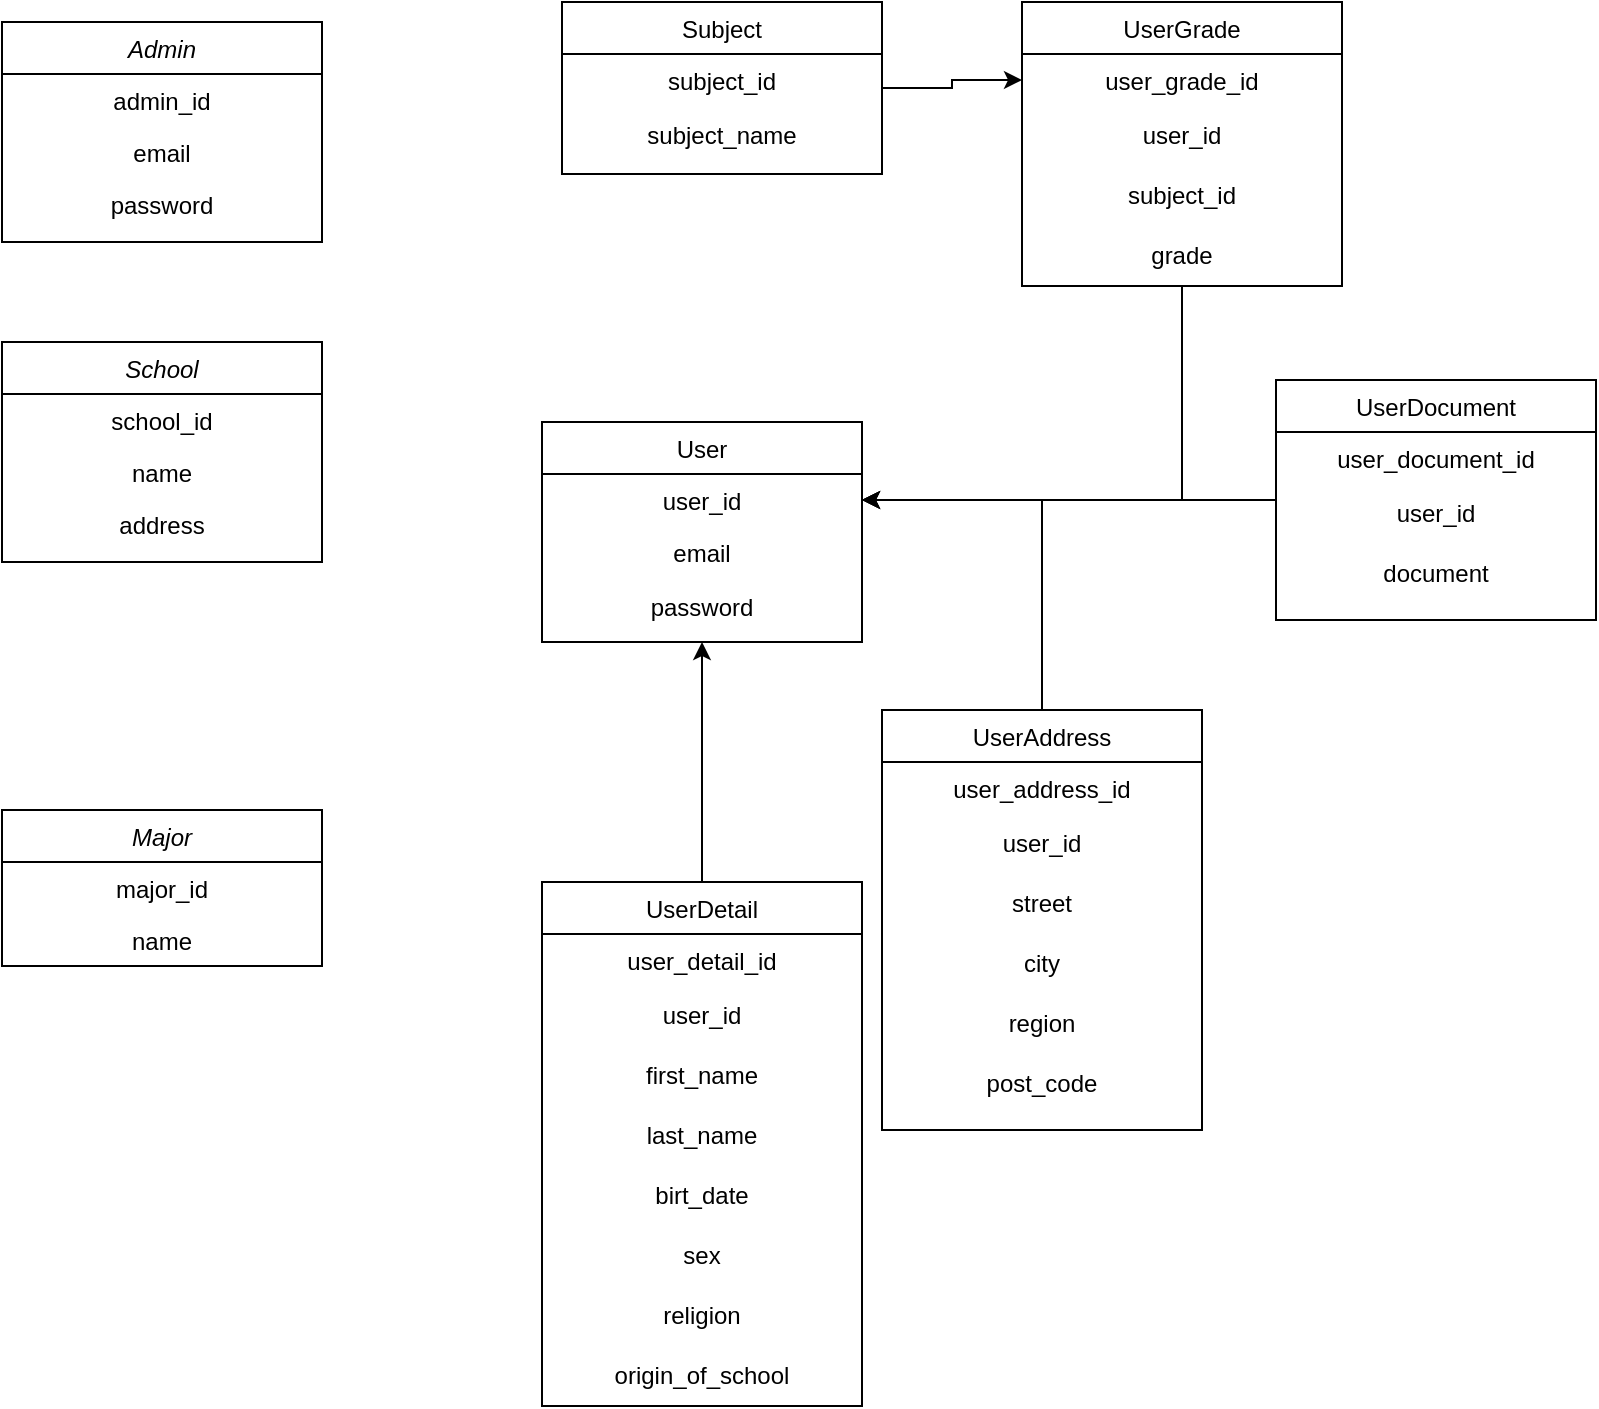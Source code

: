 <mxfile version="22.1.5" type="github">
  <diagram id="C5RBs43oDa-KdzZeNtuy" name="Page-1">
    <mxGraphModel dx="832" dy="491" grid="1" gridSize="10" guides="1" tooltips="1" connect="1" arrows="1" fold="1" page="1" pageScale="1" pageWidth="827" pageHeight="1169" math="0" shadow="0">
      <root>
        <mxCell id="WIyWlLk6GJQsqaUBKTNV-0" />
        <mxCell id="WIyWlLk6GJQsqaUBKTNV-1" parent="WIyWlLk6GJQsqaUBKTNV-0" />
        <mxCell id="zkfFHV4jXpPFQw0GAbJ--0" value="Admin" style="swimlane;fontStyle=2;align=center;verticalAlign=top;childLayout=stackLayout;horizontal=1;startSize=26;horizontalStack=0;resizeParent=1;resizeLast=0;collapsible=1;marginBottom=0;rounded=0;shadow=0;strokeWidth=1;" parent="WIyWlLk6GJQsqaUBKTNV-1" vertex="1">
          <mxGeometry x="30" y="110" width="160" height="110" as="geometry">
            <mxRectangle x="230" y="140" width="160" height="26" as="alternateBounds" />
          </mxGeometry>
        </mxCell>
        <mxCell id="zkfFHV4jXpPFQw0GAbJ--1" value="admin_id" style="text;align=center;verticalAlign=top;spacingLeft=4;spacingRight=4;overflow=hidden;rotatable=0;points=[[0,0.5],[1,0.5]];portConstraint=eastwest;" parent="zkfFHV4jXpPFQw0GAbJ--0" vertex="1">
          <mxGeometry y="26" width="160" height="26" as="geometry" />
        </mxCell>
        <mxCell id="zkfFHV4jXpPFQw0GAbJ--2" value="email" style="text;align=center;verticalAlign=top;spacingLeft=4;spacingRight=4;overflow=hidden;rotatable=0;points=[[0,0.5],[1,0.5]];portConstraint=eastwest;rounded=0;shadow=0;html=0;" parent="zkfFHV4jXpPFQw0GAbJ--0" vertex="1">
          <mxGeometry y="52" width="160" height="26" as="geometry" />
        </mxCell>
        <mxCell id="zkfFHV4jXpPFQw0GAbJ--3" value="password" style="text;align=center;verticalAlign=top;spacingLeft=4;spacingRight=4;overflow=hidden;rotatable=0;points=[[0,0.5],[1,0.5]];portConstraint=eastwest;rounded=0;shadow=0;html=0;" parent="zkfFHV4jXpPFQw0GAbJ--0" vertex="1">
          <mxGeometry y="78" width="160" height="26" as="geometry" />
        </mxCell>
        <mxCell id="zkfFHV4jXpPFQw0GAbJ--6" value="User" style="swimlane;fontStyle=0;align=center;verticalAlign=top;childLayout=stackLayout;horizontal=1;startSize=26;horizontalStack=0;resizeParent=1;resizeLast=0;collapsible=1;marginBottom=0;rounded=0;shadow=0;strokeWidth=1;" parent="WIyWlLk6GJQsqaUBKTNV-1" vertex="1">
          <mxGeometry x="300" y="310" width="160" height="110" as="geometry">
            <mxRectangle x="130" y="380" width="160" height="26" as="alternateBounds" />
          </mxGeometry>
        </mxCell>
        <mxCell id="zkfFHV4jXpPFQw0GAbJ--7" value="user_id" style="text;align=center;verticalAlign=top;spacingLeft=4;spacingRight=4;overflow=hidden;rotatable=0;points=[[0,0.5],[1,0.5]];portConstraint=eastwest;" parent="zkfFHV4jXpPFQw0GAbJ--6" vertex="1">
          <mxGeometry y="26" width="160" height="26" as="geometry" />
        </mxCell>
        <mxCell id="zkfFHV4jXpPFQw0GAbJ--8" value="email" style="text;align=center;verticalAlign=top;spacingLeft=4;spacingRight=4;overflow=hidden;rotatable=0;points=[[0,0.5],[1,0.5]];portConstraint=eastwest;rounded=0;shadow=0;html=0;" parent="zkfFHV4jXpPFQw0GAbJ--6" vertex="1">
          <mxGeometry y="52" width="160" height="26" as="geometry" />
        </mxCell>
        <mxCell id="1_YcByywU4vVhhrC88xA-0" value="password" style="text;strokeColor=none;align=center;fillColor=none;html=1;verticalAlign=middle;whiteSpace=wrap;rounded=0;labelPosition=center;verticalLabelPosition=middle;" vertex="1" parent="zkfFHV4jXpPFQw0GAbJ--6">
          <mxGeometry y="78" width="160" height="30" as="geometry" />
        </mxCell>
        <mxCell id="1_YcByywU4vVhhrC88xA-40" style="edgeStyle=orthogonalEdgeStyle;rounded=0;orthogonalLoop=1;jettySize=auto;html=1;entryX=0.5;entryY=1;entryDx=0;entryDy=0;" edge="1" parent="WIyWlLk6GJQsqaUBKTNV-1" source="zkfFHV4jXpPFQw0GAbJ--13" target="zkfFHV4jXpPFQw0GAbJ--6">
          <mxGeometry relative="1" as="geometry" />
        </mxCell>
        <object label="UserDetail" id="zkfFHV4jXpPFQw0GAbJ--13">
          <mxCell style="swimlane;fontStyle=0;align=center;verticalAlign=top;childLayout=stackLayout;horizontal=1;startSize=26;horizontalStack=0;resizeParent=1;resizeLast=0;collapsible=1;marginBottom=0;rounded=0;shadow=0;strokeWidth=1;" parent="WIyWlLk6GJQsqaUBKTNV-1" vertex="1">
            <mxGeometry x="300" y="540" width="160" height="262" as="geometry">
              <mxRectangle x="340" y="380" width="170" height="26" as="alternateBounds" />
            </mxGeometry>
          </mxCell>
        </object>
        <mxCell id="zkfFHV4jXpPFQw0GAbJ--14" value="user_detail_id" style="text;align=center;verticalAlign=top;spacingLeft=4;spacingRight=4;overflow=hidden;rotatable=0;points=[[0,0.5],[1,0.5]];portConstraint=eastwest;" parent="zkfFHV4jXpPFQw0GAbJ--13" vertex="1">
          <mxGeometry y="26" width="160" height="26" as="geometry" />
        </mxCell>
        <mxCell id="1_YcByywU4vVhhrC88xA-1" value="user_id" style="text;strokeColor=none;align=center;fillColor=none;html=1;verticalAlign=middle;whiteSpace=wrap;rounded=0;" vertex="1" parent="zkfFHV4jXpPFQw0GAbJ--13">
          <mxGeometry y="52" width="160" height="30" as="geometry" />
        </mxCell>
        <mxCell id="1_YcByywU4vVhhrC88xA-3" value="first_name" style="text;strokeColor=none;align=center;fillColor=none;html=1;verticalAlign=middle;whiteSpace=wrap;rounded=0;" vertex="1" parent="zkfFHV4jXpPFQw0GAbJ--13">
          <mxGeometry y="82" width="160" height="30" as="geometry" />
        </mxCell>
        <mxCell id="1_YcByywU4vVhhrC88xA-4" value="last_name" style="text;strokeColor=none;align=center;fillColor=none;html=1;verticalAlign=middle;whiteSpace=wrap;rounded=0;" vertex="1" parent="zkfFHV4jXpPFQw0GAbJ--13">
          <mxGeometry y="112" width="160" height="30" as="geometry" />
        </mxCell>
        <mxCell id="1_YcByywU4vVhhrC88xA-5" value="birt_date" style="text;strokeColor=none;align=center;fillColor=none;html=1;verticalAlign=middle;whiteSpace=wrap;rounded=0;" vertex="1" parent="zkfFHV4jXpPFQw0GAbJ--13">
          <mxGeometry y="142" width="160" height="30" as="geometry" />
        </mxCell>
        <mxCell id="1_YcByywU4vVhhrC88xA-6" value="sex" style="text;strokeColor=none;align=center;fillColor=none;html=1;verticalAlign=middle;whiteSpace=wrap;rounded=0;" vertex="1" parent="zkfFHV4jXpPFQw0GAbJ--13">
          <mxGeometry y="172" width="160" height="30" as="geometry" />
        </mxCell>
        <mxCell id="1_YcByywU4vVhhrC88xA-7" value="religion" style="text;strokeColor=none;align=center;fillColor=none;html=1;verticalAlign=middle;whiteSpace=wrap;rounded=0;" vertex="1" parent="zkfFHV4jXpPFQw0GAbJ--13">
          <mxGeometry y="202" width="160" height="30" as="geometry" />
        </mxCell>
        <mxCell id="1_YcByywU4vVhhrC88xA-8" value="origin_of_school" style="text;strokeColor=none;align=center;fillColor=none;html=1;verticalAlign=middle;whiteSpace=wrap;rounded=0;" vertex="1" parent="zkfFHV4jXpPFQw0GAbJ--13">
          <mxGeometry y="232" width="160" height="30" as="geometry" />
        </mxCell>
        <mxCell id="1_YcByywU4vVhhrC88xA-19" style="edgeStyle=orthogonalEdgeStyle;rounded=0;orthogonalLoop=1;jettySize=auto;html=1;entryX=1;entryY=0.5;entryDx=0;entryDy=0;" edge="1" parent="WIyWlLk6GJQsqaUBKTNV-1" source="1_YcByywU4vVhhrC88xA-9" target="zkfFHV4jXpPFQw0GAbJ--7">
          <mxGeometry relative="1" as="geometry" />
        </mxCell>
        <object label="UserAddress" id="1_YcByywU4vVhhrC88xA-9">
          <mxCell style="swimlane;fontStyle=0;align=center;verticalAlign=top;childLayout=stackLayout;horizontal=1;startSize=26;horizontalStack=0;resizeParent=1;resizeLast=0;collapsible=1;marginBottom=0;rounded=0;shadow=0;strokeWidth=1;" vertex="1" parent="WIyWlLk6GJQsqaUBKTNV-1">
            <mxGeometry x="470" y="454" width="160" height="210" as="geometry">
              <mxRectangle x="340" y="380" width="170" height="26" as="alternateBounds" />
            </mxGeometry>
          </mxCell>
        </object>
        <mxCell id="1_YcByywU4vVhhrC88xA-10" value="user_address_id" style="text;align=center;verticalAlign=top;spacingLeft=4;spacingRight=4;overflow=hidden;rotatable=0;points=[[0,0.5],[1,0.5]];portConstraint=eastwest;" vertex="1" parent="1_YcByywU4vVhhrC88xA-9">
          <mxGeometry y="26" width="160" height="26" as="geometry" />
        </mxCell>
        <mxCell id="1_YcByywU4vVhhrC88xA-11" value="user_id" style="text;strokeColor=none;align=center;fillColor=none;html=1;verticalAlign=middle;whiteSpace=wrap;rounded=0;" vertex="1" parent="1_YcByywU4vVhhrC88xA-9">
          <mxGeometry y="52" width="160" height="30" as="geometry" />
        </mxCell>
        <mxCell id="1_YcByywU4vVhhrC88xA-12" value="street" style="text;strokeColor=none;align=center;fillColor=none;html=1;verticalAlign=middle;whiteSpace=wrap;rounded=0;" vertex="1" parent="1_YcByywU4vVhhrC88xA-9">
          <mxGeometry y="82" width="160" height="30" as="geometry" />
        </mxCell>
        <mxCell id="1_YcByywU4vVhhrC88xA-13" value="city" style="text;strokeColor=none;align=center;fillColor=none;html=1;verticalAlign=middle;whiteSpace=wrap;rounded=0;" vertex="1" parent="1_YcByywU4vVhhrC88xA-9">
          <mxGeometry y="112" width="160" height="30" as="geometry" />
        </mxCell>
        <mxCell id="1_YcByywU4vVhhrC88xA-14" value="region" style="text;strokeColor=none;align=center;fillColor=none;html=1;verticalAlign=middle;whiteSpace=wrap;rounded=0;" vertex="1" parent="1_YcByywU4vVhhrC88xA-9">
          <mxGeometry y="142" width="160" height="30" as="geometry" />
        </mxCell>
        <mxCell id="1_YcByywU4vVhhrC88xA-15" value="post_code" style="text;strokeColor=none;align=center;fillColor=none;html=1;verticalAlign=middle;whiteSpace=wrap;rounded=0;" vertex="1" parent="1_YcByywU4vVhhrC88xA-9">
          <mxGeometry y="172" width="160" height="30" as="geometry" />
        </mxCell>
        <mxCell id="1_YcByywU4vVhhrC88xA-27" style="edgeStyle=orthogonalEdgeStyle;rounded=0;orthogonalLoop=1;jettySize=auto;html=1;entryX=1;entryY=0.5;entryDx=0;entryDy=0;" edge="1" parent="WIyWlLk6GJQsqaUBKTNV-1" source="1_YcByywU4vVhhrC88xA-20" target="zkfFHV4jXpPFQw0GAbJ--7">
          <mxGeometry relative="1" as="geometry" />
        </mxCell>
        <object label="UserDocument" id="1_YcByywU4vVhhrC88xA-20">
          <mxCell style="swimlane;fontStyle=0;align=center;verticalAlign=top;childLayout=stackLayout;horizontal=1;startSize=26;horizontalStack=0;resizeParent=1;resizeLast=0;collapsible=1;marginBottom=0;rounded=0;shadow=0;strokeWidth=1;" vertex="1" parent="WIyWlLk6GJQsqaUBKTNV-1">
            <mxGeometry x="667" y="289" width="160" height="120" as="geometry">
              <mxRectangle x="340" y="380" width="170" height="26" as="alternateBounds" />
            </mxGeometry>
          </mxCell>
        </object>
        <mxCell id="1_YcByywU4vVhhrC88xA-21" value="user_document_id" style="text;align=center;verticalAlign=top;spacingLeft=4;spacingRight=4;overflow=hidden;rotatable=0;points=[[0,0.5],[1,0.5]];portConstraint=eastwest;" vertex="1" parent="1_YcByywU4vVhhrC88xA-20">
          <mxGeometry y="26" width="160" height="26" as="geometry" />
        </mxCell>
        <mxCell id="1_YcByywU4vVhhrC88xA-22" value="user_id" style="text;strokeColor=none;align=center;fillColor=none;html=1;verticalAlign=middle;whiteSpace=wrap;rounded=0;" vertex="1" parent="1_YcByywU4vVhhrC88xA-20">
          <mxGeometry y="52" width="160" height="30" as="geometry" />
        </mxCell>
        <mxCell id="1_YcByywU4vVhhrC88xA-23" value="document" style="text;strokeColor=none;align=center;fillColor=none;html=1;verticalAlign=middle;whiteSpace=wrap;rounded=0;" vertex="1" parent="1_YcByywU4vVhhrC88xA-20">
          <mxGeometry y="82" width="160" height="30" as="geometry" />
        </mxCell>
        <mxCell id="1_YcByywU4vVhhrC88xA-33" style="edgeStyle=orthogonalEdgeStyle;rounded=0;orthogonalLoop=1;jettySize=auto;html=1;entryX=1;entryY=0.5;entryDx=0;entryDy=0;" edge="1" parent="WIyWlLk6GJQsqaUBKTNV-1" source="1_YcByywU4vVhhrC88xA-28" target="zkfFHV4jXpPFQw0GAbJ--7">
          <mxGeometry relative="1" as="geometry" />
        </mxCell>
        <object label="UserGrade" id="1_YcByywU4vVhhrC88xA-28">
          <mxCell style="swimlane;fontStyle=0;align=center;verticalAlign=top;childLayout=stackLayout;horizontal=1;startSize=26;horizontalStack=0;resizeParent=1;resizeLast=0;collapsible=1;marginBottom=0;rounded=0;shadow=0;strokeWidth=1;" vertex="1" parent="WIyWlLk6GJQsqaUBKTNV-1">
            <mxGeometry x="540" y="100" width="160" height="142" as="geometry">
              <mxRectangle x="340" y="380" width="170" height="26" as="alternateBounds" />
            </mxGeometry>
          </mxCell>
        </object>
        <mxCell id="1_YcByywU4vVhhrC88xA-29" value="user_grade_id" style="text;align=center;verticalAlign=top;spacingLeft=4;spacingRight=4;overflow=hidden;rotatable=0;points=[[0,0.5],[1,0.5]];portConstraint=eastwest;" vertex="1" parent="1_YcByywU4vVhhrC88xA-28">
          <mxGeometry y="26" width="160" height="26" as="geometry" />
        </mxCell>
        <mxCell id="1_YcByywU4vVhhrC88xA-30" value="user_id" style="text;strokeColor=none;align=center;fillColor=none;html=1;verticalAlign=middle;whiteSpace=wrap;rounded=0;" vertex="1" parent="1_YcByywU4vVhhrC88xA-28">
          <mxGeometry y="52" width="160" height="30" as="geometry" />
        </mxCell>
        <mxCell id="1_YcByywU4vVhhrC88xA-31" value="subject_id" style="text;strokeColor=none;align=center;fillColor=none;html=1;verticalAlign=middle;whiteSpace=wrap;rounded=0;" vertex="1" parent="1_YcByywU4vVhhrC88xA-28">
          <mxGeometry y="82" width="160" height="30" as="geometry" />
        </mxCell>
        <mxCell id="1_YcByywU4vVhhrC88xA-32" value="grade" style="text;strokeColor=none;align=center;fillColor=none;html=1;verticalAlign=middle;whiteSpace=wrap;rounded=0;" vertex="1" parent="1_YcByywU4vVhhrC88xA-28">
          <mxGeometry y="112" width="160" height="30" as="geometry" />
        </mxCell>
        <mxCell id="1_YcByywU4vVhhrC88xA-39" style="edgeStyle=orthogonalEdgeStyle;rounded=0;orthogonalLoop=1;jettySize=auto;html=1;entryX=0;entryY=0.5;entryDx=0;entryDy=0;" edge="1" parent="WIyWlLk6GJQsqaUBKTNV-1" source="1_YcByywU4vVhhrC88xA-34" target="1_YcByywU4vVhhrC88xA-29">
          <mxGeometry relative="1" as="geometry" />
        </mxCell>
        <object label="Subject" id="1_YcByywU4vVhhrC88xA-34">
          <mxCell style="swimlane;fontStyle=0;align=center;verticalAlign=top;childLayout=stackLayout;horizontal=1;startSize=26;horizontalStack=0;resizeParent=1;resizeLast=0;collapsible=1;marginBottom=0;rounded=0;shadow=0;strokeWidth=1;" vertex="1" parent="WIyWlLk6GJQsqaUBKTNV-1">
            <mxGeometry x="310" y="100" width="160" height="86" as="geometry">
              <mxRectangle x="340" y="380" width="170" height="26" as="alternateBounds" />
            </mxGeometry>
          </mxCell>
        </object>
        <mxCell id="1_YcByywU4vVhhrC88xA-35" value="subject_id" style="text;align=center;verticalAlign=top;spacingLeft=4;spacingRight=4;overflow=hidden;rotatable=0;points=[[0,0.5],[1,0.5]];portConstraint=eastwest;" vertex="1" parent="1_YcByywU4vVhhrC88xA-34">
          <mxGeometry y="26" width="160" height="26" as="geometry" />
        </mxCell>
        <mxCell id="1_YcByywU4vVhhrC88xA-36" value="subject_name" style="text;strokeColor=none;align=center;fillColor=none;html=1;verticalAlign=middle;whiteSpace=wrap;rounded=0;" vertex="1" parent="1_YcByywU4vVhhrC88xA-34">
          <mxGeometry y="52" width="160" height="30" as="geometry" />
        </mxCell>
        <mxCell id="1_YcByywU4vVhhrC88xA-41" value="School" style="swimlane;fontStyle=2;align=center;verticalAlign=top;childLayout=stackLayout;horizontal=1;startSize=26;horizontalStack=0;resizeParent=1;resizeLast=0;collapsible=1;marginBottom=0;rounded=0;shadow=0;strokeWidth=1;" vertex="1" parent="WIyWlLk6GJQsqaUBKTNV-1">
          <mxGeometry x="30" y="270" width="160" height="110" as="geometry">
            <mxRectangle x="230" y="140" width="160" height="26" as="alternateBounds" />
          </mxGeometry>
        </mxCell>
        <mxCell id="1_YcByywU4vVhhrC88xA-42" value="school_id" style="text;align=center;verticalAlign=top;spacingLeft=4;spacingRight=4;overflow=hidden;rotatable=0;points=[[0,0.5],[1,0.5]];portConstraint=eastwest;" vertex="1" parent="1_YcByywU4vVhhrC88xA-41">
          <mxGeometry y="26" width="160" height="26" as="geometry" />
        </mxCell>
        <mxCell id="1_YcByywU4vVhhrC88xA-43" value="name" style="text;align=center;verticalAlign=top;spacingLeft=4;spacingRight=4;overflow=hidden;rotatable=0;points=[[0,0.5],[1,0.5]];portConstraint=eastwest;rounded=0;shadow=0;html=0;" vertex="1" parent="1_YcByywU4vVhhrC88xA-41">
          <mxGeometry y="52" width="160" height="26" as="geometry" />
        </mxCell>
        <mxCell id="1_YcByywU4vVhhrC88xA-44" value="address" style="text;align=center;verticalAlign=top;spacingLeft=4;spacingRight=4;overflow=hidden;rotatable=0;points=[[0,0.5],[1,0.5]];portConstraint=eastwest;rounded=0;shadow=0;html=0;" vertex="1" parent="1_YcByywU4vVhhrC88xA-41">
          <mxGeometry y="78" width="160" height="26" as="geometry" />
        </mxCell>
        <mxCell id="1_YcByywU4vVhhrC88xA-45" value="Major" style="swimlane;fontStyle=2;align=center;verticalAlign=top;childLayout=stackLayout;horizontal=1;startSize=26;horizontalStack=0;resizeParent=1;resizeLast=0;collapsible=1;marginBottom=0;rounded=0;shadow=0;strokeWidth=1;" vertex="1" parent="WIyWlLk6GJQsqaUBKTNV-1">
          <mxGeometry x="30" y="504" width="160" height="78" as="geometry">
            <mxRectangle x="230" y="140" width="160" height="26" as="alternateBounds" />
          </mxGeometry>
        </mxCell>
        <mxCell id="1_YcByywU4vVhhrC88xA-46" value="major_id" style="text;align=center;verticalAlign=top;spacingLeft=4;spacingRight=4;overflow=hidden;rotatable=0;points=[[0,0.5],[1,0.5]];portConstraint=eastwest;" vertex="1" parent="1_YcByywU4vVhhrC88xA-45">
          <mxGeometry y="26" width="160" height="26" as="geometry" />
        </mxCell>
        <mxCell id="1_YcByywU4vVhhrC88xA-47" value="name" style="text;align=center;verticalAlign=top;spacingLeft=4;spacingRight=4;overflow=hidden;rotatable=0;points=[[0,0.5],[1,0.5]];portConstraint=eastwest;rounded=0;shadow=0;html=0;" vertex="1" parent="1_YcByywU4vVhhrC88xA-45">
          <mxGeometry y="52" width="160" height="26" as="geometry" />
        </mxCell>
      </root>
    </mxGraphModel>
  </diagram>
</mxfile>
